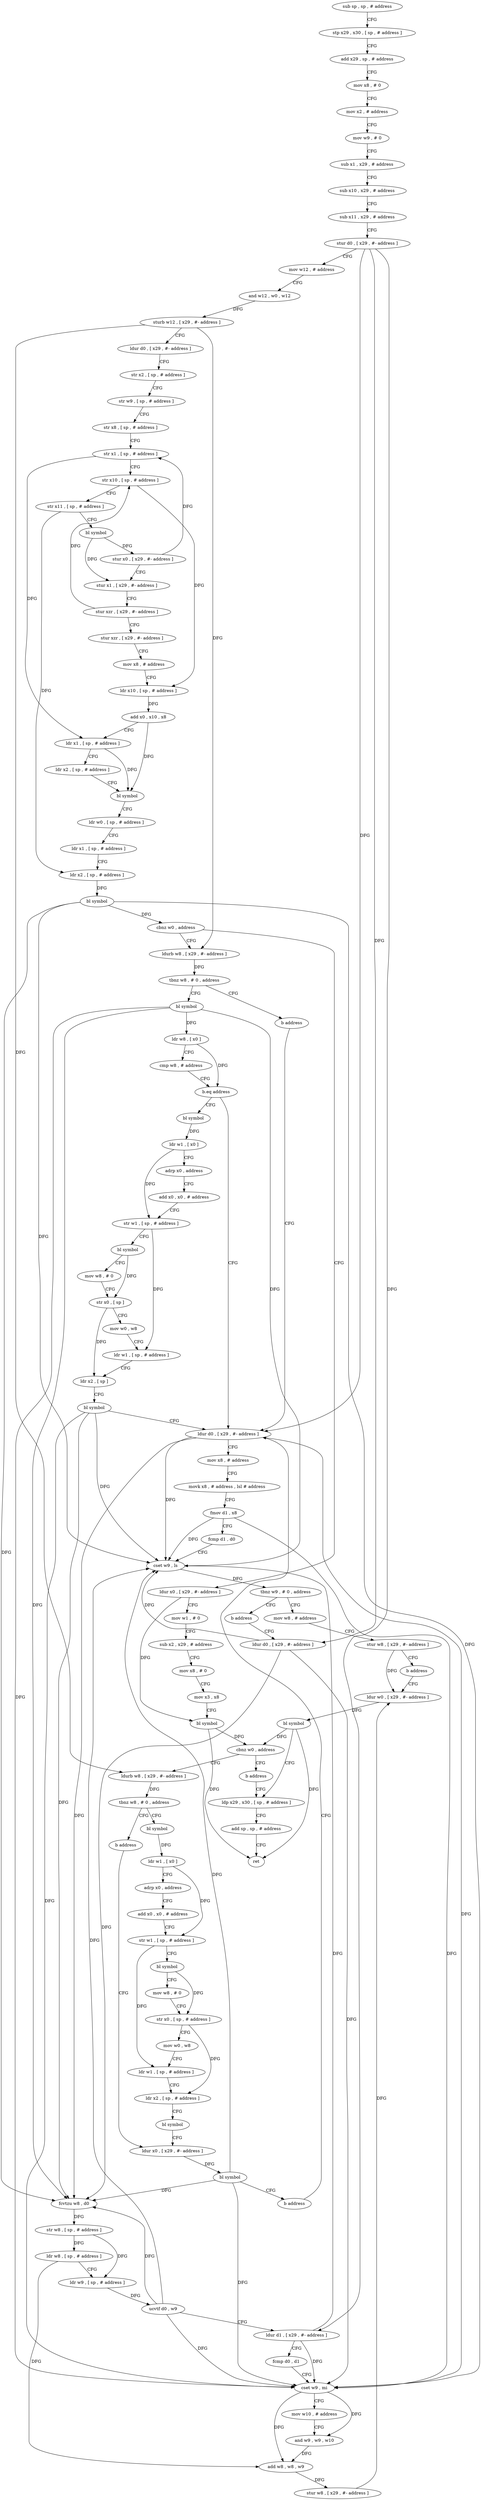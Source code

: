digraph "func" {
"4204792" [label = "sub sp , sp , # address" ]
"4204796" [label = "stp x29 , x30 , [ sp , # address ]" ]
"4204800" [label = "add x29 , sp , # address" ]
"4204804" [label = "mov x8 , # 0" ]
"4204808" [label = "mov x2 , # address" ]
"4204812" [label = "mov w9 , # 0" ]
"4204816" [label = "sub x1 , x29 , # address" ]
"4204820" [label = "sub x10 , x29 , # address" ]
"4204824" [label = "sub x11 , x29 , # address" ]
"4204828" [label = "stur d0 , [ x29 , #- address ]" ]
"4204832" [label = "mov w12 , # address" ]
"4204836" [label = "and w12 , w0 , w12" ]
"4204840" [label = "sturb w12 , [ x29 , #- address ]" ]
"4204844" [label = "ldur d0 , [ x29 , #- address ]" ]
"4204848" [label = "str x2 , [ sp , # address ]" ]
"4204852" [label = "str w9 , [ sp , # address ]" ]
"4204856" [label = "str x8 , [ sp , # address ]" ]
"4204860" [label = "str x1 , [ sp , # address ]" ]
"4204864" [label = "str x10 , [ sp , # address ]" ]
"4204868" [label = "str x11 , [ sp , # address ]" ]
"4204872" [label = "bl symbol" ]
"4204876" [label = "stur x0 , [ x29 , #- address ]" ]
"4204880" [label = "stur x1 , [ x29 , #- address ]" ]
"4204884" [label = "stur xzr , [ x29 , #- address ]" ]
"4204888" [label = "stur xzr , [ x29 , #- address ]" ]
"4204892" [label = "mov x8 , # address" ]
"4204896" [label = "ldr x10 , [ sp , # address ]" ]
"4204900" [label = "add x0 , x10 , x8" ]
"4204904" [label = "ldr x1 , [ sp , # address ]" ]
"4204908" [label = "ldr x2 , [ sp , # address ]" ]
"4204912" [label = "bl symbol" ]
"4204916" [label = "ldr w0 , [ sp , # address ]" ]
"4204920" [label = "ldr x1 , [ sp , # address ]" ]
"4204924" [label = "ldr x2 , [ sp , # address ]" ]
"4204928" [label = "bl symbol" ]
"4204932" [label = "cbnz w0 , address" ]
"4205040" [label = "ldurb w8 , [ x29 , #- address ]" ]
"4204936" [label = "ldur x0 , [ x29 , #- address ]" ]
"4205044" [label = "tbnz w8 , # 0 , address" ]
"4205052" [label = "bl symbol" ]
"4205048" [label = "b address" ]
"4204940" [label = "mov w1 , # 0" ]
"4204944" [label = "sub x2 , x29 , # address" ]
"4204948" [label = "mov x8 , # 0" ]
"4204952" [label = "mov x3 , x8" ]
"4204956" [label = "bl symbol" ]
"4204960" [label = "cbnz w0 , address" ]
"4204968" [label = "ldurb w8 , [ x29 , #- address ]" ]
"4204964" [label = "b address" ]
"4205056" [label = "ldr w8 , [ x0 ]" ]
"4205060" [label = "cmp w8 , # address" ]
"4205064" [label = "b.eq address" ]
"4205116" [label = "ldur d0 , [ x29 , #- address ]" ]
"4205068" [label = "bl symbol" ]
"4204972" [label = "tbnz w8 , # 0 , address" ]
"4204980" [label = "bl symbol" ]
"4204976" [label = "b address" ]
"4205220" [label = "ldp x29 , x30 , [ sp , # address ]" ]
"4205120" [label = "mov x8 , # address" ]
"4205124" [label = "movk x8 , # address , lsl # address" ]
"4205128" [label = "fmov d1 , x8" ]
"4205132" [label = "fcmp d1 , d0" ]
"4205136" [label = "cset w9 , ls" ]
"4205140" [label = "tbnz w9 , # 0 , address" ]
"4205148" [label = "mov w8 , # address" ]
"4205144" [label = "b address" ]
"4205072" [label = "ldr w1 , [ x0 ]" ]
"4205076" [label = "adrp x0 , address" ]
"4205080" [label = "add x0 , x0 , # address" ]
"4205084" [label = "str w1 , [ sp , # address ]" ]
"4205088" [label = "bl symbol" ]
"4205092" [label = "mov w8 , # 0" ]
"4205096" [label = "str x0 , [ sp ]" ]
"4205100" [label = "mov w0 , w8" ]
"4205104" [label = "ldr w1 , [ sp , # address ]" ]
"4205108" [label = "ldr x2 , [ sp ]" ]
"4205112" [label = "bl symbol" ]
"4204984" [label = "ldr w1 , [ x0 ]" ]
"4204988" [label = "adrp x0 , address" ]
"4204992" [label = "add x0 , x0 , # address" ]
"4204996" [label = "str w1 , [ sp , # address ]" ]
"4205000" [label = "bl symbol" ]
"4205004" [label = "mov w8 , # 0" ]
"4205008" [label = "str x0 , [ sp , # address ]" ]
"4205012" [label = "mov w0 , w8" ]
"4205016" [label = "ldr w1 , [ sp , # address ]" ]
"4205020" [label = "ldr x2 , [ sp , # address ]" ]
"4205024" [label = "bl symbol" ]
"4205028" [label = "ldur x0 , [ x29 , #- address ]" ]
"4205224" [label = "add sp , sp , # address" ]
"4205228" [label = "ret" ]
"4205152" [label = "stur w8 , [ x29 , #- address ]" ]
"4205156" [label = "b address" ]
"4205212" [label = "ldur w0 , [ x29 , #- address ]" ]
"4205160" [label = "ldur d0 , [ x29 , #- address ]" ]
"4205032" [label = "bl symbol" ]
"4205036" [label = "b address" ]
"4205216" [label = "bl symbol" ]
"4205164" [label = "fcvtzu w8 , d0" ]
"4205168" [label = "str w8 , [ sp , # address ]" ]
"4205172" [label = "ldr w8 , [ sp , # address ]" ]
"4205176" [label = "ldr w9 , [ sp , # address ]" ]
"4205180" [label = "ucvtf d0 , w9" ]
"4205184" [label = "ldur d1 , [ x29 , #- address ]" ]
"4205188" [label = "fcmp d0 , d1" ]
"4205192" [label = "cset w9 , mi" ]
"4205196" [label = "mov w10 , # address" ]
"4205200" [label = "and w9 , w9 , w10" ]
"4205204" [label = "add w8 , w8 , w9" ]
"4205208" [label = "stur w8 , [ x29 , #- address ]" ]
"4204792" -> "4204796" [ label = "CFG" ]
"4204796" -> "4204800" [ label = "CFG" ]
"4204800" -> "4204804" [ label = "CFG" ]
"4204804" -> "4204808" [ label = "CFG" ]
"4204808" -> "4204812" [ label = "CFG" ]
"4204812" -> "4204816" [ label = "CFG" ]
"4204816" -> "4204820" [ label = "CFG" ]
"4204820" -> "4204824" [ label = "CFG" ]
"4204824" -> "4204828" [ label = "CFG" ]
"4204828" -> "4204832" [ label = "CFG" ]
"4204828" -> "4205116" [ label = "DFG" ]
"4204828" -> "4205160" [ label = "DFG" ]
"4204828" -> "4205184" [ label = "DFG" ]
"4204832" -> "4204836" [ label = "CFG" ]
"4204836" -> "4204840" [ label = "DFG" ]
"4204840" -> "4204844" [ label = "CFG" ]
"4204840" -> "4205040" [ label = "DFG" ]
"4204840" -> "4204968" [ label = "DFG" ]
"4204844" -> "4204848" [ label = "CFG" ]
"4204848" -> "4204852" [ label = "CFG" ]
"4204852" -> "4204856" [ label = "CFG" ]
"4204856" -> "4204860" [ label = "CFG" ]
"4204860" -> "4204864" [ label = "CFG" ]
"4204860" -> "4204904" [ label = "DFG" ]
"4204864" -> "4204868" [ label = "CFG" ]
"4204864" -> "4204896" [ label = "DFG" ]
"4204868" -> "4204872" [ label = "CFG" ]
"4204868" -> "4204924" [ label = "DFG" ]
"4204872" -> "4204876" [ label = "DFG" ]
"4204872" -> "4204880" [ label = "DFG" ]
"4204876" -> "4204880" [ label = "CFG" ]
"4204876" -> "4204860" [ label = "DFG" ]
"4204880" -> "4204884" [ label = "CFG" ]
"4204884" -> "4204888" [ label = "CFG" ]
"4204884" -> "4204864" [ label = "DFG" ]
"4204888" -> "4204892" [ label = "CFG" ]
"4204892" -> "4204896" [ label = "CFG" ]
"4204896" -> "4204900" [ label = "DFG" ]
"4204900" -> "4204904" [ label = "CFG" ]
"4204900" -> "4204912" [ label = "DFG" ]
"4204904" -> "4204908" [ label = "CFG" ]
"4204904" -> "4204912" [ label = "DFG" ]
"4204908" -> "4204912" [ label = "CFG" ]
"4204912" -> "4204916" [ label = "CFG" ]
"4204916" -> "4204920" [ label = "CFG" ]
"4204920" -> "4204924" [ label = "CFG" ]
"4204924" -> "4204928" [ label = "DFG" ]
"4204928" -> "4204932" [ label = "DFG" ]
"4204928" -> "4205136" [ label = "DFG" ]
"4204928" -> "4205164" [ label = "DFG" ]
"4204928" -> "4205192" [ label = "DFG" ]
"4204932" -> "4205040" [ label = "CFG" ]
"4204932" -> "4204936" [ label = "CFG" ]
"4205040" -> "4205044" [ label = "DFG" ]
"4204936" -> "4204940" [ label = "CFG" ]
"4204936" -> "4204956" [ label = "DFG" ]
"4205044" -> "4205052" [ label = "CFG" ]
"4205044" -> "4205048" [ label = "CFG" ]
"4205052" -> "4205056" [ label = "DFG" ]
"4205052" -> "4205136" [ label = "DFG" ]
"4205052" -> "4205164" [ label = "DFG" ]
"4205052" -> "4205192" [ label = "DFG" ]
"4205048" -> "4205116" [ label = "CFG" ]
"4204940" -> "4204944" [ label = "CFG" ]
"4204944" -> "4204948" [ label = "CFG" ]
"4204948" -> "4204952" [ label = "CFG" ]
"4204952" -> "4204956" [ label = "CFG" ]
"4204956" -> "4204960" [ label = "DFG" ]
"4204956" -> "4205228" [ label = "DFG" ]
"4204960" -> "4204968" [ label = "CFG" ]
"4204960" -> "4204964" [ label = "CFG" ]
"4204968" -> "4204972" [ label = "DFG" ]
"4204964" -> "4205220" [ label = "CFG" ]
"4205056" -> "4205060" [ label = "CFG" ]
"4205056" -> "4205064" [ label = "DFG" ]
"4205060" -> "4205064" [ label = "CFG" ]
"4205064" -> "4205116" [ label = "CFG" ]
"4205064" -> "4205068" [ label = "CFG" ]
"4205116" -> "4205120" [ label = "CFG" ]
"4205116" -> "4205136" [ label = "DFG" ]
"4205116" -> "4205164" [ label = "DFG" ]
"4205116" -> "4205192" [ label = "DFG" ]
"4205068" -> "4205072" [ label = "DFG" ]
"4204972" -> "4204980" [ label = "CFG" ]
"4204972" -> "4204976" [ label = "CFG" ]
"4204980" -> "4204984" [ label = "DFG" ]
"4204976" -> "4205028" [ label = "CFG" ]
"4205220" -> "4205224" [ label = "CFG" ]
"4205120" -> "4205124" [ label = "CFG" ]
"4205124" -> "4205128" [ label = "CFG" ]
"4205128" -> "4205132" [ label = "CFG" ]
"4205128" -> "4205136" [ label = "DFG" ]
"4205128" -> "4205192" [ label = "DFG" ]
"4205132" -> "4205136" [ label = "CFG" ]
"4205136" -> "4205140" [ label = "DFG" ]
"4205140" -> "4205148" [ label = "CFG" ]
"4205140" -> "4205144" [ label = "CFG" ]
"4205148" -> "4205152" [ label = "CFG" ]
"4205144" -> "4205160" [ label = "CFG" ]
"4205072" -> "4205076" [ label = "CFG" ]
"4205072" -> "4205084" [ label = "DFG" ]
"4205076" -> "4205080" [ label = "CFG" ]
"4205080" -> "4205084" [ label = "CFG" ]
"4205084" -> "4205088" [ label = "CFG" ]
"4205084" -> "4205104" [ label = "DFG" ]
"4205088" -> "4205092" [ label = "CFG" ]
"4205088" -> "4205096" [ label = "DFG" ]
"4205092" -> "4205096" [ label = "CFG" ]
"4205096" -> "4205100" [ label = "CFG" ]
"4205096" -> "4205108" [ label = "DFG" ]
"4205100" -> "4205104" [ label = "CFG" ]
"4205104" -> "4205108" [ label = "CFG" ]
"4205108" -> "4205112" [ label = "CFG" ]
"4205112" -> "4205116" [ label = "CFG" ]
"4205112" -> "4205136" [ label = "DFG" ]
"4205112" -> "4205164" [ label = "DFG" ]
"4205112" -> "4205192" [ label = "DFG" ]
"4204984" -> "4204988" [ label = "CFG" ]
"4204984" -> "4204996" [ label = "DFG" ]
"4204988" -> "4204992" [ label = "CFG" ]
"4204992" -> "4204996" [ label = "CFG" ]
"4204996" -> "4205000" [ label = "CFG" ]
"4204996" -> "4205016" [ label = "DFG" ]
"4205000" -> "4205004" [ label = "CFG" ]
"4205000" -> "4205008" [ label = "DFG" ]
"4205004" -> "4205008" [ label = "CFG" ]
"4205008" -> "4205012" [ label = "CFG" ]
"4205008" -> "4205020" [ label = "DFG" ]
"4205012" -> "4205016" [ label = "CFG" ]
"4205016" -> "4205020" [ label = "CFG" ]
"4205020" -> "4205024" [ label = "CFG" ]
"4205024" -> "4205028" [ label = "CFG" ]
"4205028" -> "4205032" [ label = "DFG" ]
"4205224" -> "4205228" [ label = "CFG" ]
"4205152" -> "4205156" [ label = "CFG" ]
"4205152" -> "4205212" [ label = "DFG" ]
"4205156" -> "4205212" [ label = "CFG" ]
"4205212" -> "4205216" [ label = "DFG" ]
"4205160" -> "4205164" [ label = "DFG" ]
"4205160" -> "4205136" [ label = "DFG" ]
"4205160" -> "4205192" [ label = "DFG" ]
"4205032" -> "4205036" [ label = "CFG" ]
"4205032" -> "4205136" [ label = "DFG" ]
"4205032" -> "4205164" [ label = "DFG" ]
"4205032" -> "4205192" [ label = "DFG" ]
"4205036" -> "4205116" [ label = "CFG" ]
"4205216" -> "4205220" [ label = "CFG" ]
"4205216" -> "4204960" [ label = "DFG" ]
"4205216" -> "4205228" [ label = "DFG" ]
"4205164" -> "4205168" [ label = "DFG" ]
"4205168" -> "4205172" [ label = "DFG" ]
"4205168" -> "4205176" [ label = "DFG" ]
"4205172" -> "4205176" [ label = "CFG" ]
"4205172" -> "4205204" [ label = "DFG" ]
"4205176" -> "4205180" [ label = "DFG" ]
"4205180" -> "4205184" [ label = "CFG" ]
"4205180" -> "4205136" [ label = "DFG" ]
"4205180" -> "4205164" [ label = "DFG" ]
"4205180" -> "4205192" [ label = "DFG" ]
"4205184" -> "4205188" [ label = "CFG" ]
"4205184" -> "4205136" [ label = "DFG" ]
"4205184" -> "4205192" [ label = "DFG" ]
"4205188" -> "4205192" [ label = "CFG" ]
"4205192" -> "4205196" [ label = "CFG" ]
"4205192" -> "4205200" [ label = "DFG" ]
"4205192" -> "4205204" [ label = "DFG" ]
"4205196" -> "4205200" [ label = "CFG" ]
"4205200" -> "4205204" [ label = "DFG" ]
"4205204" -> "4205208" [ label = "DFG" ]
"4205208" -> "4205212" [ label = "DFG" ]
}
